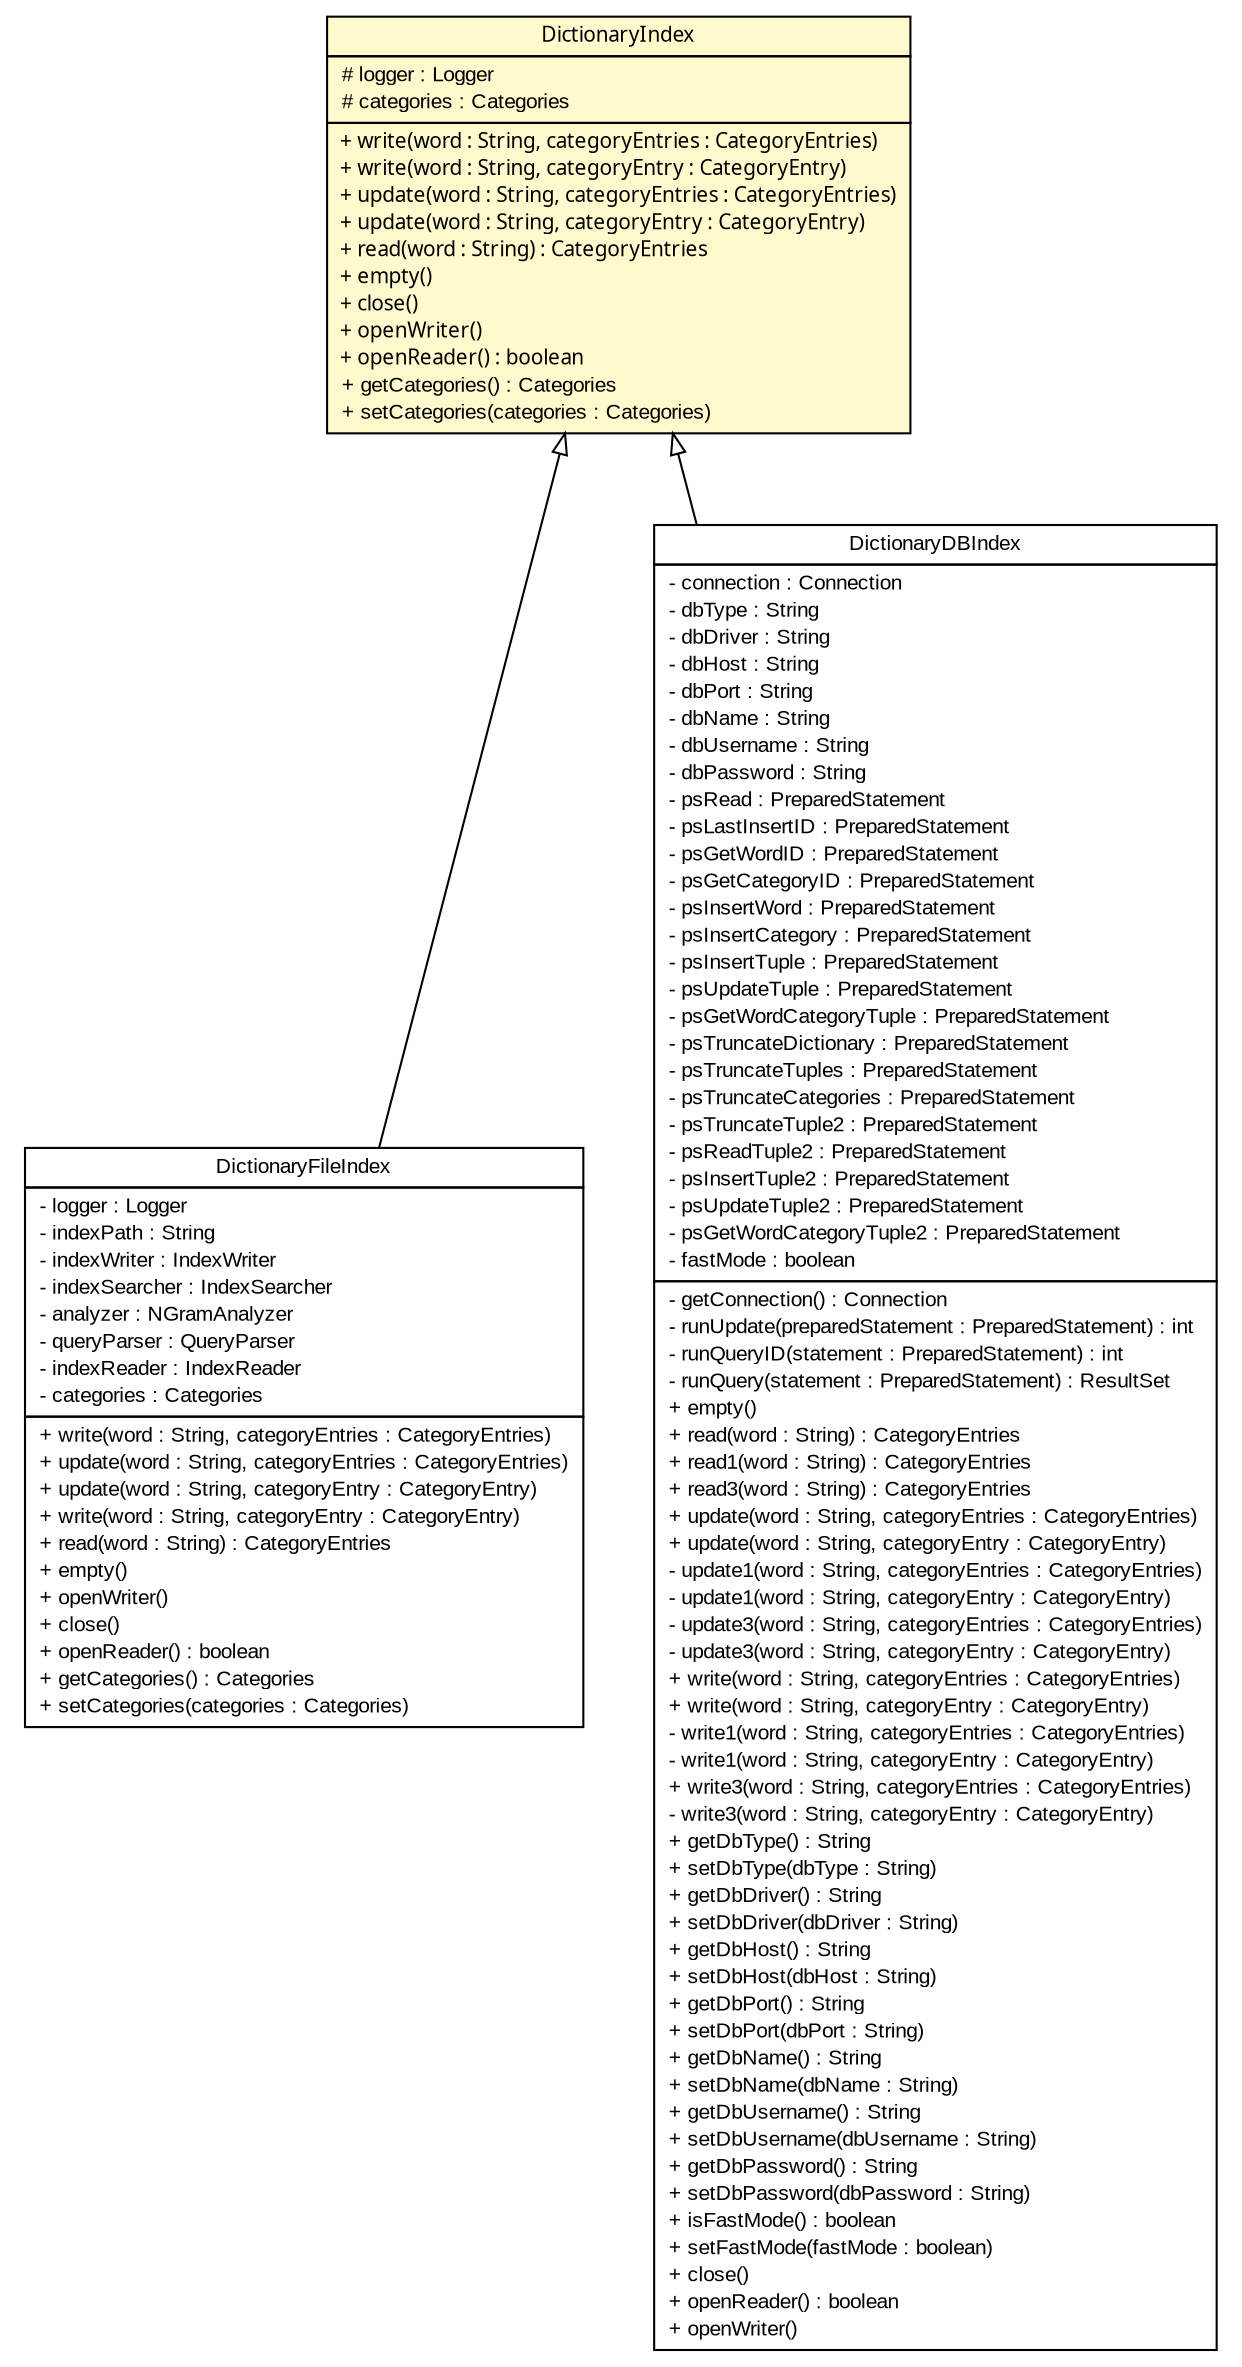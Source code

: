 #!/usr/local/bin/dot
#
# Class diagram 
# Generated by UMLGraph version 5.2 (http://www.umlgraph.org/)
#

digraph G {
	edge [fontname="arial",fontsize=10,labelfontname="arial",labelfontsize=10];
	node [fontname="arial",fontsize=10,shape=plaintext];
	nodesep=0.25;
	ranksep=0.5;
	// tud.iir.persistence.DictionaryIndex
	c50467 [label=<<table title="tud.iir.persistence.DictionaryIndex" border="0" cellborder="1" cellspacing="0" cellpadding="2" port="p" bgcolor="lemonChiffon" href="./DictionaryIndex.html">
		<tr><td><table border="0" cellspacing="0" cellpadding="1">
<tr><td align="center" balign="center"><font face="ariali"> DictionaryIndex </font></td></tr>
		</table></td></tr>
		<tr><td><table border="0" cellspacing="0" cellpadding="1">
<tr><td align="left" balign="left"> # logger : Logger </td></tr>
<tr><td align="left" balign="left"> # categories : Categories </td></tr>
		</table></td></tr>
		<tr><td><table border="0" cellspacing="0" cellpadding="1">
<tr><td align="left" balign="left"><font face="ariali" point-size="10.0"> + write(word : String, categoryEntries : CategoryEntries) </font></td></tr>
<tr><td align="left" balign="left"><font face="ariali" point-size="10.0"> + write(word : String, categoryEntry : CategoryEntry) </font></td></tr>
<tr><td align="left" balign="left"><font face="ariali" point-size="10.0"> + update(word : String, categoryEntries : CategoryEntries) </font></td></tr>
<tr><td align="left" balign="left"><font face="ariali" point-size="10.0"> + update(word : String, categoryEntry : CategoryEntry) </font></td></tr>
<tr><td align="left" balign="left"><font face="ariali" point-size="10.0"> + read(word : String) : CategoryEntries </font></td></tr>
<tr><td align="left" balign="left"><font face="ariali" point-size="10.0"> + empty() </font></td></tr>
<tr><td align="left" balign="left"><font face="ariali" point-size="10.0"> + close() </font></td></tr>
<tr><td align="left" balign="left"><font face="ariali" point-size="10.0"> + openWriter() </font></td></tr>
<tr><td align="left" balign="left"><font face="ariali" point-size="10.0"> + openReader() : boolean </font></td></tr>
<tr><td align="left" balign="left"> + getCategories() : Categories </td></tr>
<tr><td align="left" balign="left"> + setCategories(categories : Categories) </td></tr>
		</table></td></tr>
		</table>>, fontname="arial", fontcolor="black", fontsize=10.0];
	// tud.iir.persistence.DictionaryFileIndex
	c50468 [label=<<table title="tud.iir.persistence.DictionaryFileIndex" border="0" cellborder="1" cellspacing="0" cellpadding="2" port="p" href="./DictionaryFileIndex.html">
		<tr><td><table border="0" cellspacing="0" cellpadding="1">
<tr><td align="center" balign="center"> DictionaryFileIndex </td></tr>
		</table></td></tr>
		<tr><td><table border="0" cellspacing="0" cellpadding="1">
<tr><td align="left" balign="left"> - logger : Logger </td></tr>
<tr><td align="left" balign="left"> - indexPath : String </td></tr>
<tr><td align="left" balign="left"> - indexWriter : IndexWriter </td></tr>
<tr><td align="left" balign="left"> - indexSearcher : IndexSearcher </td></tr>
<tr><td align="left" balign="left"> - analyzer : NGramAnalyzer </td></tr>
<tr><td align="left" balign="left"> - queryParser : QueryParser </td></tr>
<tr><td align="left" balign="left"> - indexReader : IndexReader </td></tr>
<tr><td align="left" balign="left"> - categories : Categories </td></tr>
		</table></td></tr>
		<tr><td><table border="0" cellspacing="0" cellpadding="1">
<tr><td align="left" balign="left"> + write(word : String, categoryEntries : CategoryEntries) </td></tr>
<tr><td align="left" balign="left"> + update(word : String, categoryEntries : CategoryEntries) </td></tr>
<tr><td align="left" balign="left"> + update(word : String, categoryEntry : CategoryEntry) </td></tr>
<tr><td align="left" balign="left"> + write(word : String, categoryEntry : CategoryEntry) </td></tr>
<tr><td align="left" balign="left"> + read(word : String) : CategoryEntries </td></tr>
<tr><td align="left" balign="left"> + empty() </td></tr>
<tr><td align="left" balign="left"> + openWriter() </td></tr>
<tr><td align="left" balign="left"> + close() </td></tr>
<tr><td align="left" balign="left"> + openReader() : boolean </td></tr>
<tr><td align="left" balign="left"> + getCategories() : Categories </td></tr>
<tr><td align="left" balign="left"> + setCategories(categories : Categories) </td></tr>
		</table></td></tr>
		</table>>, fontname="arial", fontcolor="black", fontsize=10.0];
	// tud.iir.persistence.DictionaryDBIndex
	c50469 [label=<<table title="tud.iir.persistence.DictionaryDBIndex" border="0" cellborder="1" cellspacing="0" cellpadding="2" port="p" href="./DictionaryDBIndex.html">
		<tr><td><table border="0" cellspacing="0" cellpadding="1">
<tr><td align="center" balign="center"> DictionaryDBIndex </td></tr>
		</table></td></tr>
		<tr><td><table border="0" cellspacing="0" cellpadding="1">
<tr><td align="left" balign="left"> - connection : Connection </td></tr>
<tr><td align="left" balign="left"> - dbType : String </td></tr>
<tr><td align="left" balign="left"> - dbDriver : String </td></tr>
<tr><td align="left" balign="left"> - dbHost : String </td></tr>
<tr><td align="left" balign="left"> - dbPort : String </td></tr>
<tr><td align="left" balign="left"> - dbName : String </td></tr>
<tr><td align="left" balign="left"> - dbUsername : String </td></tr>
<tr><td align="left" balign="left"> - dbPassword : String </td></tr>
<tr><td align="left" balign="left"> - psRead : PreparedStatement </td></tr>
<tr><td align="left" balign="left"> - psLastInsertID : PreparedStatement </td></tr>
<tr><td align="left" balign="left"> - psGetWordID : PreparedStatement </td></tr>
<tr><td align="left" balign="left"> - psGetCategoryID : PreparedStatement </td></tr>
<tr><td align="left" balign="left"> - psInsertWord : PreparedStatement </td></tr>
<tr><td align="left" balign="left"> - psInsertCategory : PreparedStatement </td></tr>
<tr><td align="left" balign="left"> - psInsertTuple : PreparedStatement </td></tr>
<tr><td align="left" balign="left"> - psUpdateTuple : PreparedStatement </td></tr>
<tr><td align="left" balign="left"> - psGetWordCategoryTuple : PreparedStatement </td></tr>
<tr><td align="left" balign="left"> - psTruncateDictionary : PreparedStatement </td></tr>
<tr><td align="left" balign="left"> - psTruncateTuples : PreparedStatement </td></tr>
<tr><td align="left" balign="left"> - psTruncateCategories : PreparedStatement </td></tr>
<tr><td align="left" balign="left"> - psTruncateTuple2 : PreparedStatement </td></tr>
<tr><td align="left" balign="left"> - psReadTuple2 : PreparedStatement </td></tr>
<tr><td align="left" balign="left"> - psInsertTuple2 : PreparedStatement </td></tr>
<tr><td align="left" balign="left"> - psUpdateTuple2 : PreparedStatement </td></tr>
<tr><td align="left" balign="left"> - psGetWordCategoryTuple2 : PreparedStatement </td></tr>
<tr><td align="left" balign="left"> - fastMode : boolean </td></tr>
		</table></td></tr>
		<tr><td><table border="0" cellspacing="0" cellpadding="1">
<tr><td align="left" balign="left"> - getConnection() : Connection </td></tr>
<tr><td align="left" balign="left"> - runUpdate(preparedStatement : PreparedStatement) : int </td></tr>
<tr><td align="left" balign="left"> - runQueryID(statement : PreparedStatement) : int </td></tr>
<tr><td align="left" balign="left"> - runQuery(statement : PreparedStatement) : ResultSet </td></tr>
<tr><td align="left" balign="left"> + empty() </td></tr>
<tr><td align="left" balign="left"> + read(word : String) : CategoryEntries </td></tr>
<tr><td align="left" balign="left"> + read1(word : String) : CategoryEntries </td></tr>
<tr><td align="left" balign="left"> + read3(word : String) : CategoryEntries </td></tr>
<tr><td align="left" balign="left"> + update(word : String, categoryEntries : CategoryEntries) </td></tr>
<tr><td align="left" balign="left"> + update(word : String, categoryEntry : CategoryEntry) </td></tr>
<tr><td align="left" balign="left"> - update1(word : String, categoryEntries : CategoryEntries) </td></tr>
<tr><td align="left" balign="left"> - update1(word : String, categoryEntry : CategoryEntry) </td></tr>
<tr><td align="left" balign="left"> - update3(word : String, categoryEntries : CategoryEntries) </td></tr>
<tr><td align="left" balign="left"> - update3(word : String, categoryEntry : CategoryEntry) </td></tr>
<tr><td align="left" balign="left"> + write(word : String, categoryEntries : CategoryEntries) </td></tr>
<tr><td align="left" balign="left"> + write(word : String, categoryEntry : CategoryEntry) </td></tr>
<tr><td align="left" balign="left"> - write1(word : String, categoryEntries : CategoryEntries) </td></tr>
<tr><td align="left" balign="left"> - write1(word : String, categoryEntry : CategoryEntry) </td></tr>
<tr><td align="left" balign="left"> + write3(word : String, categoryEntries : CategoryEntries) </td></tr>
<tr><td align="left" balign="left"> - write3(word : String, categoryEntry : CategoryEntry) </td></tr>
<tr><td align="left" balign="left"> + getDbType() : String </td></tr>
<tr><td align="left" balign="left"> + setDbType(dbType : String) </td></tr>
<tr><td align="left" balign="left"> + getDbDriver() : String </td></tr>
<tr><td align="left" balign="left"> + setDbDriver(dbDriver : String) </td></tr>
<tr><td align="left" balign="left"> + getDbHost() : String </td></tr>
<tr><td align="left" balign="left"> + setDbHost(dbHost : String) </td></tr>
<tr><td align="left" balign="left"> + getDbPort() : String </td></tr>
<tr><td align="left" balign="left"> + setDbPort(dbPort : String) </td></tr>
<tr><td align="left" balign="left"> + getDbName() : String </td></tr>
<tr><td align="left" balign="left"> + setDbName(dbName : String) </td></tr>
<tr><td align="left" balign="left"> + getDbUsername() : String </td></tr>
<tr><td align="left" balign="left"> + setDbUsername(dbUsername : String) </td></tr>
<tr><td align="left" balign="left"> + getDbPassword() : String </td></tr>
<tr><td align="left" balign="left"> + setDbPassword(dbPassword : String) </td></tr>
<tr><td align="left" balign="left"> + isFastMode() : boolean </td></tr>
<tr><td align="left" balign="left"> + setFastMode(fastMode : boolean) </td></tr>
<tr><td align="left" balign="left"> + close() </td></tr>
<tr><td align="left" balign="left"> + openReader() : boolean </td></tr>
<tr><td align="left" balign="left"> + openWriter() </td></tr>
		</table></td></tr>
		</table>>, fontname="arial", fontcolor="black", fontsize=10.0];
	//tud.iir.persistence.DictionaryFileIndex extends tud.iir.persistence.DictionaryIndex
	c50467:p -> c50468:p [dir=back,arrowtail=empty];
	//tud.iir.persistence.DictionaryDBIndex extends tud.iir.persistence.DictionaryIndex
	c50467:p -> c50469:p [dir=back,arrowtail=empty];
}

